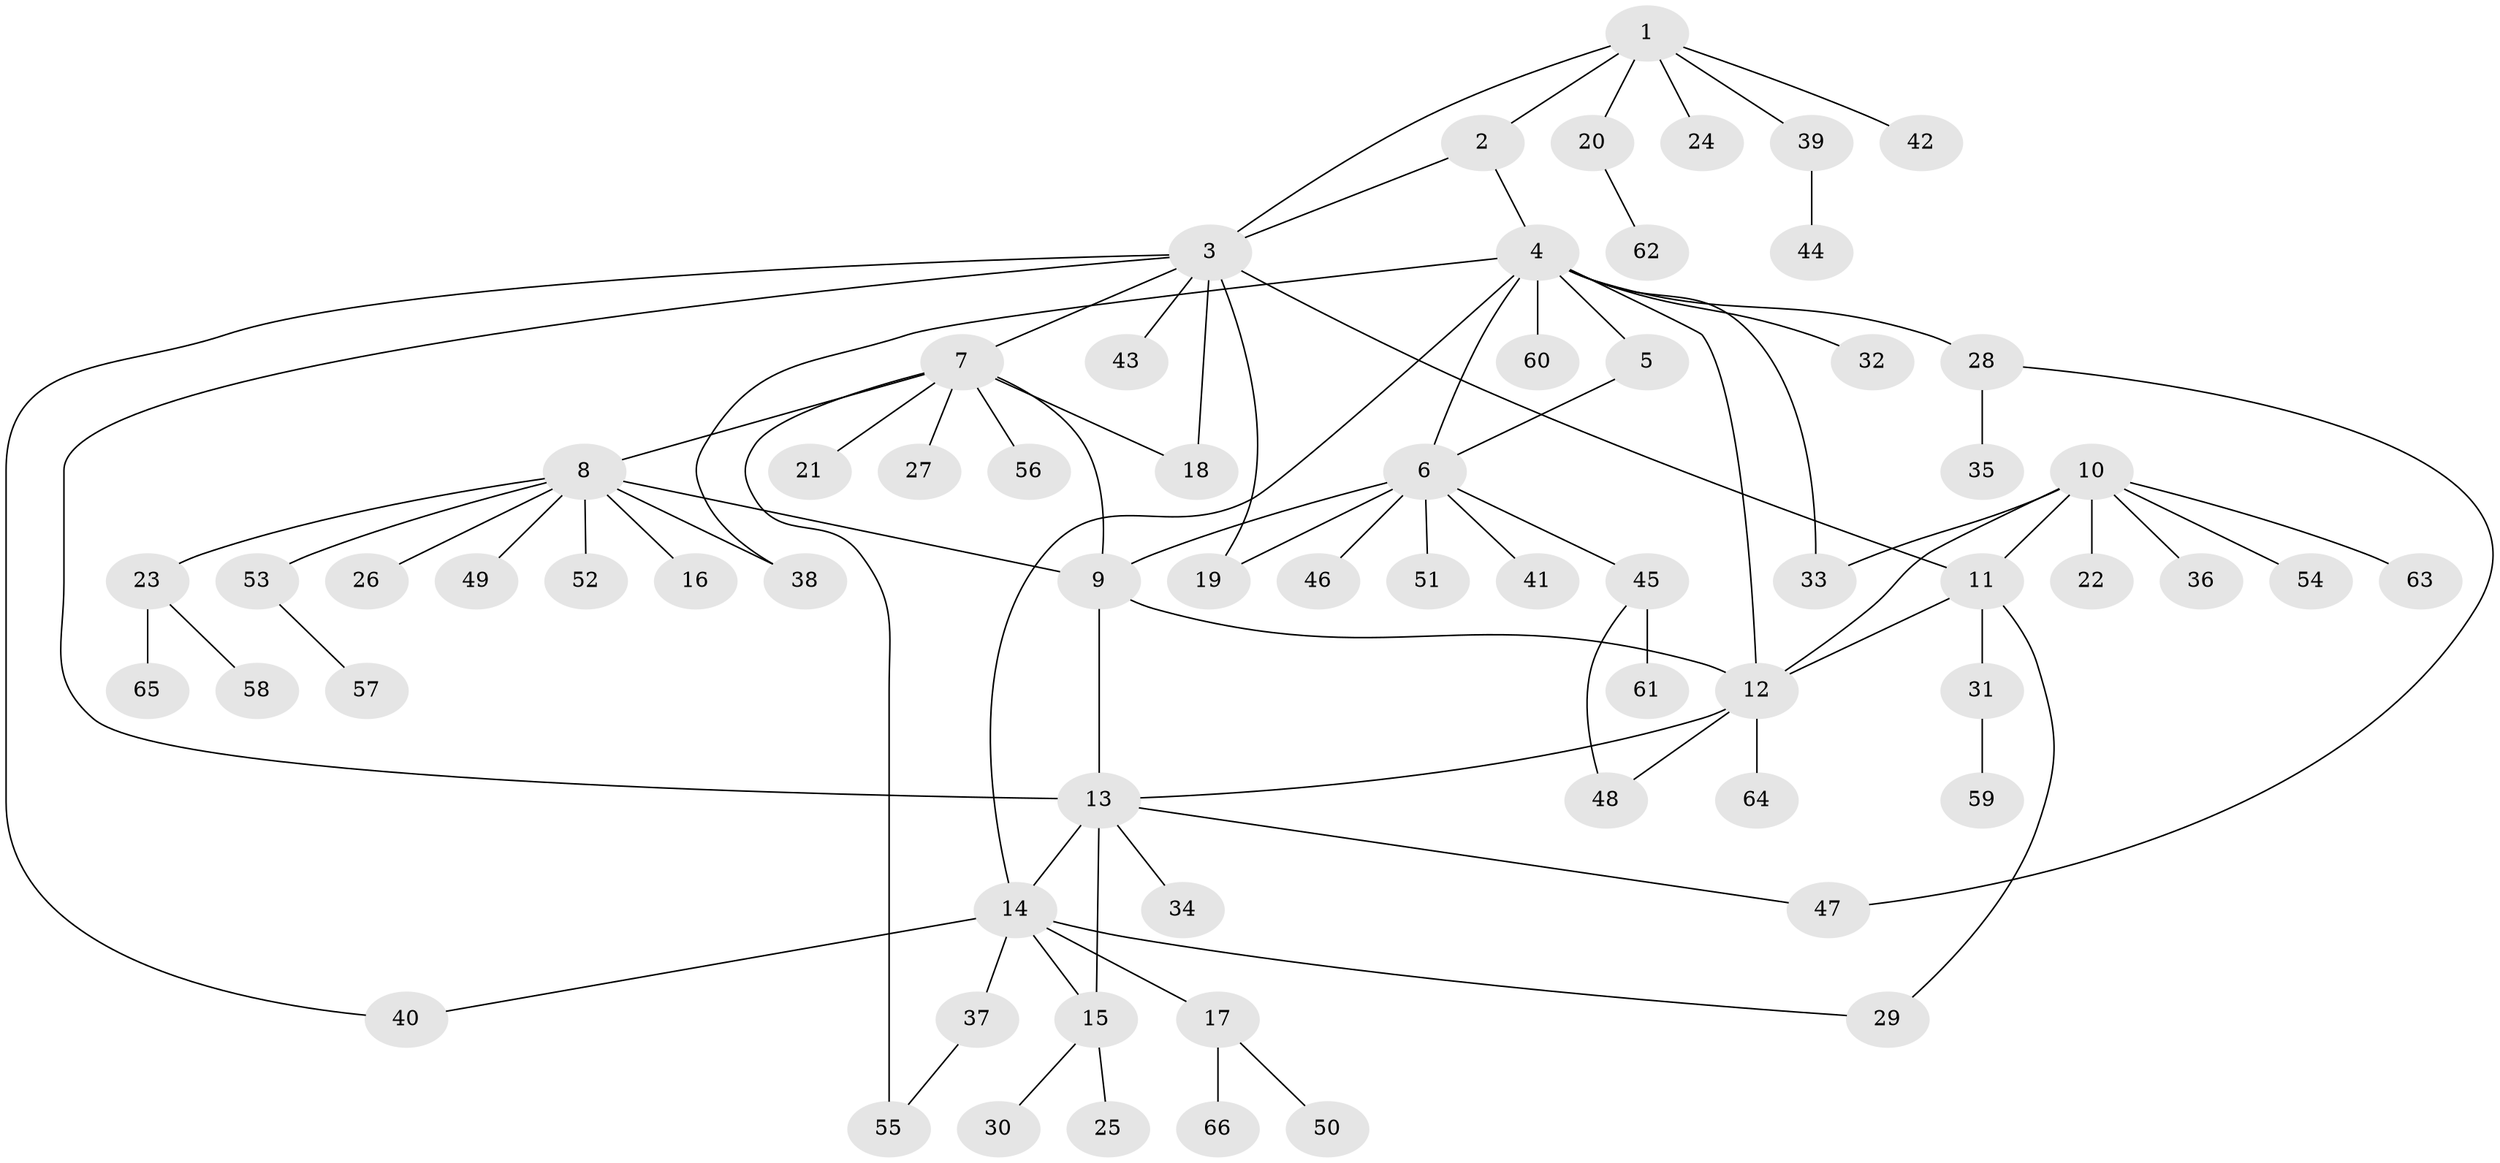 // Generated by graph-tools (version 1.1) at 2025/55/03/09/25 04:55:27]
// undirected, 66 vertices, 85 edges
graph export_dot {
graph [start="1"]
  node [color=gray90,style=filled];
  1;
  2;
  3;
  4;
  5;
  6;
  7;
  8;
  9;
  10;
  11;
  12;
  13;
  14;
  15;
  16;
  17;
  18;
  19;
  20;
  21;
  22;
  23;
  24;
  25;
  26;
  27;
  28;
  29;
  30;
  31;
  32;
  33;
  34;
  35;
  36;
  37;
  38;
  39;
  40;
  41;
  42;
  43;
  44;
  45;
  46;
  47;
  48;
  49;
  50;
  51;
  52;
  53;
  54;
  55;
  56;
  57;
  58;
  59;
  60;
  61;
  62;
  63;
  64;
  65;
  66;
  1 -- 2;
  1 -- 3;
  1 -- 20;
  1 -- 24;
  1 -- 39;
  1 -- 42;
  2 -- 3;
  2 -- 4;
  3 -- 7;
  3 -- 11;
  3 -- 13;
  3 -- 18;
  3 -- 19;
  3 -- 40;
  3 -- 43;
  4 -- 5;
  4 -- 6;
  4 -- 12;
  4 -- 14;
  4 -- 28;
  4 -- 32;
  4 -- 33;
  4 -- 38;
  4 -- 60;
  5 -- 6;
  6 -- 9;
  6 -- 19;
  6 -- 41;
  6 -- 45;
  6 -- 46;
  6 -- 51;
  7 -- 8;
  7 -- 9;
  7 -- 18;
  7 -- 21;
  7 -- 27;
  7 -- 55;
  7 -- 56;
  8 -- 9;
  8 -- 16;
  8 -- 23;
  8 -- 26;
  8 -- 38;
  8 -- 49;
  8 -- 52;
  8 -- 53;
  9 -- 12;
  9 -- 13;
  10 -- 11;
  10 -- 12;
  10 -- 22;
  10 -- 33;
  10 -- 36;
  10 -- 54;
  10 -- 63;
  11 -- 12;
  11 -- 29;
  11 -- 31;
  12 -- 13;
  12 -- 48;
  12 -- 64;
  13 -- 14;
  13 -- 15;
  13 -- 34;
  13 -- 47;
  14 -- 15;
  14 -- 17;
  14 -- 29;
  14 -- 37;
  14 -- 40;
  15 -- 25;
  15 -- 30;
  17 -- 50;
  17 -- 66;
  20 -- 62;
  23 -- 58;
  23 -- 65;
  28 -- 35;
  28 -- 47;
  31 -- 59;
  37 -- 55;
  39 -- 44;
  45 -- 48;
  45 -- 61;
  53 -- 57;
}
